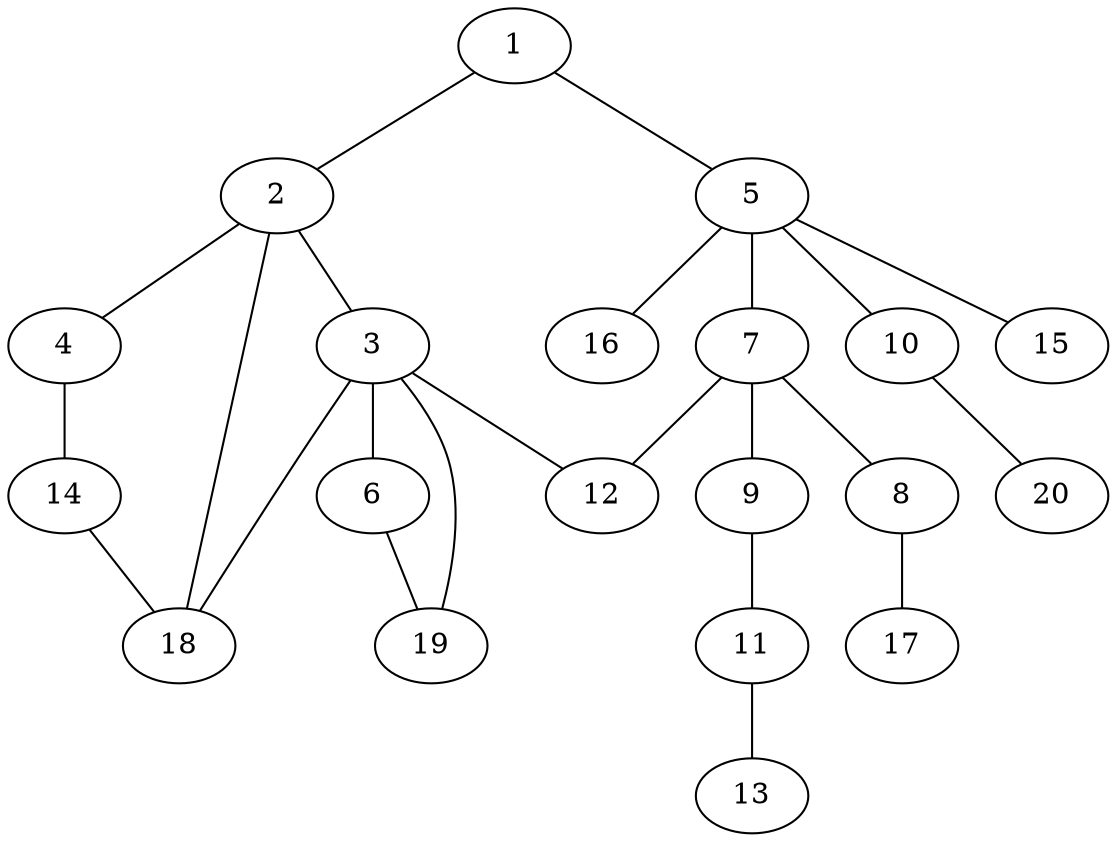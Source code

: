 graph graphname {1--2
1--5
2--3
2--4
2--18
3--6
3--12
3--18
3--19
4--14
5--7
5--10
5--15
5--16
6--19
7--8
7--9
7--12
8--17
9--11
10--20
11--13
14--18
}
